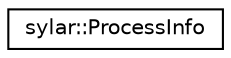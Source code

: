 digraph "类继承关系图"
{
 // LATEX_PDF_SIZE
  edge [fontname="Helvetica",fontsize="10",labelfontname="Helvetica",labelfontsize="10"];
  node [fontname="Helvetica",fontsize="10",shape=record];
  rankdir="LR";
  Node0 [label="sylar::ProcessInfo",height=0.2,width=0.4,color="black", fillcolor="white", style="filled",URL="$structsylar_1_1ProcessInfo.html",tooltip=" "];
}
